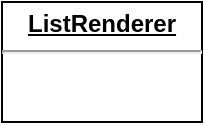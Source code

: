 <mxfile pages="3" scale="1.5" border="20">
    <diagram id="AkeDgYMl-CQd4yx3VcR2" name="ListRenderer">
        <mxGraphModel dx="1453" dy="582" grid="1" gridSize="10" guides="1" tooltips="1" connect="1" arrows="1" fold="1" page="1" pageScale="1" pageWidth="850" pageHeight="1100" math="0" shadow="0">
            <root>
                <mxCell id="tH8uWHNspZ0iLHd8SQDv-0"/>
                <mxCell id="tH8uWHNspZ0iLHd8SQDv-1" parent="tH8uWHNspZ0iLHd8SQDv-0"/>
                <mxCell id="tH8uWHNspZ0iLHd8SQDv-2" value="&lt;p style=&quot;margin: 0px ; margin-top: 4px ; text-align: center ; text-decoration: underline&quot;&gt;&lt;b&gt;ListRenderer&lt;/b&gt;&lt;/p&gt;&lt;hr&gt;&lt;p style=&quot;margin: 0px ; margin-left: 8px&quot;&gt;&lt;br&gt;&lt;/p&gt;" style="verticalAlign=top;align=left;overflow=fill;fontSize=12;fontFamily=Helvetica;html=1;" parent="tH8uWHNspZ0iLHd8SQDv-1" vertex="1">
                    <mxGeometry x="-475" y="370" width="100" height="60" as="geometry"/>
                </mxCell>
            </root>
        </mxGraphModel>
    </diagram>
    <diagram id="P-ImBeFdiev_GKO58PNn" name="One Sorting">
        <mxGraphModel dx="1453" dy="582" grid="1" gridSize="10" guides="1" tooltips="1" connect="1" arrows="1" fold="1" page="1" pageScale="1" pageWidth="850" pageHeight="1100" math="0" shadow="0">
            <root>
                <mxCell id="0GSc0xONjXPWbdSmH4Tp-0"/>
                <mxCell id="0GSc0xONjXPWbdSmH4Tp-1" parent="0GSc0xONjXPWbdSmH4Tp-0"/>
                <mxCell id="0GSc0xONjXPWbdSmH4Tp-2" value="&lt;p style=&quot;margin: 0px ; margin-top: 4px ; text-align: center ; text-decoration: underline&quot;&gt;&lt;b&gt;ListRenderer&lt;/b&gt;&lt;/p&gt;&lt;hr&gt;&lt;p style=&quot;margin: 0px ; margin-left: 8px&quot;&gt;&lt;br&gt;&lt;/p&gt;" style="verticalAlign=top;align=left;overflow=fill;fontSize=12;fontFamily=Helvetica;html=1;" parent="0GSc0xONjXPWbdSmH4Tp-1" vertex="1">
                    <mxGeometry x="-490" y="310" width="100" height="60" as="geometry"/>
                </mxCell>
                <mxCell id="L6yZoUYN39uGh-JWpyEW-0" value="&lt;p style=&quot;margin: 0px ; margin-top: 4px ; text-align: center ; text-decoration: underline&quot;&gt;&lt;b&gt;SortAlphabetically&lt;/b&gt;&lt;/p&gt;&lt;hr&gt;&lt;p style=&quot;margin: 0px ; margin-left: 8px&quot;&gt;&lt;br&gt;&lt;/p&gt;" style="verticalAlign=top;align=left;overflow=fill;fontSize=12;fontFamily=Helvetica;html=1;" parent="0GSc0xONjXPWbdSmH4Tp-1" vertex="1">
                    <mxGeometry x="-290" y="310" width="140" height="60" as="geometry"/>
                </mxCell>
                <mxCell id="o4kH0auv0na74r5OHCzV-0" value="" style="endArrow=open;endSize=12;dashed=1;html=1;exitX=1;exitY=0.5;exitDx=0;exitDy=0;entryX=0;entryY=0.5;entryDx=0;entryDy=0;" parent="0GSc0xONjXPWbdSmH4Tp-1" target="L6yZoUYN39uGh-JWpyEW-0" edge="1">
                    <mxGeometry width="160" relative="1" as="geometry">
                        <mxPoint x="-390" y="340" as="sourcePoint"/>
                        <mxPoint x="-310" y="340" as="targetPoint"/>
                    </mxGeometry>
                </mxCell>
            </root>
        </mxGraphModel>
    </diagram>
    <diagram name="Two sortings" id="__kJzXjlMiDe7z_AC9J9">
        <mxGraphModel dx="1453" dy="582" grid="1" gridSize="10" guides="1" tooltips="1" connect="1" arrows="1" fold="1" page="1" pageScale="1" pageWidth="850" pageHeight="1100" math="0" shadow="0">
            <root>
                <mxCell id="F1u2UOZoYhd6gfb91Izn-0"/>
                <mxCell id="F1u2UOZoYhd6gfb91Izn-1" parent="F1u2UOZoYhd6gfb91Izn-0"/>
                <mxCell id="F1u2UOZoYhd6gfb91Izn-2" value="&lt;p style=&quot;margin: 0px ; margin-top: 4px ; text-align: center ; text-decoration: underline&quot;&gt;&lt;b&gt;ListRenderer&lt;/b&gt;&lt;/p&gt;&lt;hr&gt;&lt;p style=&quot;margin: 0px ; margin-left: 8px&quot;&gt;&lt;br&gt;&lt;/p&gt;" style="verticalAlign=top;align=left;overflow=fill;fontSize=12;fontFamily=Helvetica;html=1;" parent="F1u2UOZoYhd6gfb91Izn-1" vertex="1">
                    <mxGeometry x="-490" y="310" width="100" height="60" as="geometry"/>
                </mxCell>
                <mxCell id="F1u2UOZoYhd6gfb91Izn-3" value="&lt;p style=&quot;margin: 0px ; margin-top: 4px ; text-align: center ; text-decoration: underline&quot;&gt;&lt;b&gt;SortAlphabetically&lt;/b&gt;&lt;/p&gt;&lt;hr&gt;&lt;p style=&quot;margin: 0px ; margin-left: 8px&quot;&gt;&lt;br&gt;&lt;/p&gt;" style="verticalAlign=top;align=left;overflow=fill;fontSize=12;fontFamily=Helvetica;html=1;" parent="F1u2UOZoYhd6gfb91Izn-1" vertex="1">
                    <mxGeometry x="-310" y="250" width="140" height="60" as="geometry"/>
                </mxCell>
                <mxCell id="F1u2UOZoYhd6gfb91Izn-5" value="&lt;p style=&quot;margin: 0px ; margin-top: 4px ; text-align: center ; text-decoration: underline&quot;&gt;&lt;b&gt;SortAlphabetically&lt;/b&gt;&lt;/p&gt;&lt;p style=&quot;margin: 0px ; margin-top: 4px ; text-align: center ; text-decoration: underline&quot;&gt;&lt;b&gt;Descending&lt;/b&gt;&lt;/p&gt;&lt;hr&gt;&lt;p style=&quot;margin: 0px ; margin-left: 8px&quot;&gt;&lt;br&gt;&lt;/p&gt;" style="verticalAlign=top;align=left;overflow=fill;fontSize=12;fontFamily=Helvetica;html=1;" parent="F1u2UOZoYhd6gfb91Izn-1" vertex="1">
                    <mxGeometry x="-310" y="370" width="140" height="80" as="geometry"/>
                </mxCell>
                <mxCell id="aTMrP-WbL4Ci-rnRseBS-0" value="" style="endArrow=open;endSize=12;dashed=1;html=1;exitX=1;exitY=0.5;exitDx=0;exitDy=0;entryX=0;entryY=0.5;entryDx=0;entryDy=0;" parent="F1u2UOZoYhd6gfb91Izn-1" target="F1u2UOZoYhd6gfb91Izn-3" edge="1">
                    <mxGeometry width="160" relative="1" as="geometry">
                        <mxPoint x="-390" y="340" as="sourcePoint"/>
                        <mxPoint x="-290" y="340" as="targetPoint"/>
                    </mxGeometry>
                </mxCell>
                <mxCell id="aTMrP-WbL4Ci-rnRseBS-1" value="" style="endArrow=open;endSize=12;dashed=1;html=1;exitX=1;exitY=0.5;exitDx=0;exitDy=0;entryX=0;entryY=0.5;entryDx=0;entryDy=0;" parent="F1u2UOZoYhd6gfb91Izn-1" source="F1u2UOZoYhd6gfb91Izn-2" target="F1u2UOZoYhd6gfb91Izn-5" edge="1">
                    <mxGeometry width="160" relative="1" as="geometry">
                        <mxPoint x="-380" y="350" as="sourcePoint"/>
                        <mxPoint x="-280" y="350" as="targetPoint"/>
                    </mxGeometry>
                </mxCell>
            </root>
        </mxGraphModel>
    </diagram>
    <diagram name="To interface" id="T_FK8hXwpVeCFLG6ezoU">
        <mxGraphModel dx="1453" dy="582" grid="1" gridSize="10" guides="1" tooltips="1" connect="1" arrows="1" fold="1" page="1" pageScale="1" pageWidth="850" pageHeight="1100" math="0" shadow="0">
            <root>
                <mxCell id="fBWFv04jB9BBrDnjkEw6-0"/>
                <mxCell id="fBWFv04jB9BBrDnjkEw6-1" parent="fBWFv04jB9BBrDnjkEw6-0"/>
                <mxCell id="fBWFv04jB9BBrDnjkEw6-2" value="&lt;p style=&quot;margin: 0px ; margin-top: 4px ; text-align: center ; text-decoration: underline&quot;&gt;&lt;b&gt;ListRenderer&lt;/b&gt;&lt;/p&gt;&lt;hr&gt;&lt;p style=&quot;margin: 0px ; margin-left: 8px&quot;&gt;&lt;br&gt;&lt;/p&gt;" style="verticalAlign=top;align=left;overflow=fill;fontSize=12;fontFamily=Helvetica;html=1;" parent="fBWFv04jB9BBrDnjkEw6-1" vertex="1">
                    <mxGeometry x="-490" y="310" width="100" height="60" as="geometry"/>
                </mxCell>
                <mxCell id="fBWFv04jB9BBrDnjkEw6-3" value="&lt;p style=&quot;margin: 0px ; margin-top: 4px ; text-align: center ; text-decoration: underline&quot;&gt;&lt;b&gt;SortAlphabetically&lt;/b&gt;&lt;/p&gt;&lt;hr&gt;&lt;p style=&quot;margin: 0px ; margin-left: 8px&quot;&gt;&lt;br&gt;&lt;/p&gt;" style="verticalAlign=top;align=left;overflow=fill;fontSize=12;fontFamily=Helvetica;html=1;" parent="fBWFv04jB9BBrDnjkEw6-1" vertex="1">
                    <mxGeometry x="-420" y="430" width="140" height="60" as="geometry"/>
                </mxCell>
                <mxCell id="fBWFv04jB9BBrDnjkEw6-5" value="&lt;p style=&quot;margin: 0px ; margin-top: 4px ; text-align: center ; text-decoration: underline&quot;&gt;&lt;b&gt;SortAlphabetically&lt;/b&gt;&lt;/p&gt;&lt;p style=&quot;margin: 0px ; margin-top: 4px ; text-align: center ; text-decoration: underline&quot;&gt;&lt;b&gt;Descending&lt;/b&gt;&lt;/p&gt;&lt;hr&gt;&lt;p style=&quot;margin: 0px ; margin-left: 8px&quot;&gt;&lt;br&gt;&lt;/p&gt;" style="verticalAlign=top;align=left;overflow=fill;fontSize=12;fontFamily=Helvetica;html=1;" parent="fBWFv04jB9BBrDnjkEw6-1" vertex="1">
                    <mxGeometry x="-190" y="420" width="140" height="80" as="geometry"/>
                </mxCell>
                <mxCell id="fBWFv04jB9BBrDnjkEw6-7" value="«interface»&lt;br&gt;&lt;b&gt;Sorter&lt;/b&gt;" style="html=1;" parent="fBWFv04jB9BBrDnjkEw6-1" vertex="1">
                    <mxGeometry x="-290" y="315" width="110" height="50" as="geometry"/>
                </mxCell>
                <mxCell id="fBWFv04jB9BBrDnjkEw6-8" value="" style="endArrow=block;dashed=1;endFill=0;endSize=12;html=1;exitX=0.5;exitY=0;exitDx=0;exitDy=0;entryX=0.25;entryY=1;entryDx=0;entryDy=0;" parent="fBWFv04jB9BBrDnjkEw6-1" source="fBWFv04jB9BBrDnjkEw6-3" target="fBWFv04jB9BBrDnjkEw6-7" edge="1">
                    <mxGeometry width="160" relative="1" as="geometry">
                        <mxPoint x="-390" y="300" as="sourcePoint"/>
                        <mxPoint x="-235" y="370" as="targetPoint"/>
                        <Array as="points">
                            <mxPoint x="-350" y="400"/>
                            <mxPoint x="-262" y="400"/>
                        </Array>
                    </mxGeometry>
                </mxCell>
                <mxCell id="fBWFv04jB9BBrDnjkEw6-9" value="" style="endArrow=block;dashed=1;endFill=0;endSize=12;html=1;exitX=0.5;exitY=0;exitDx=0;exitDy=0;entryX=0.75;entryY=1;entryDx=0;entryDy=0;" parent="fBWFv04jB9BBrDnjkEw6-1" source="fBWFv04jB9BBrDnjkEw6-5" target="fBWFv04jB9BBrDnjkEw6-7" edge="1">
                    <mxGeometry width="160" relative="1" as="geometry">
                        <mxPoint x="-390" y="300" as="sourcePoint"/>
                        <mxPoint x="-230" y="300" as="targetPoint"/>
                        <Array as="points">
                            <mxPoint x="-120" y="400"/>
                            <mxPoint x="-207" y="400"/>
                        </Array>
                    </mxGeometry>
                </mxCell>
                <mxCell id="fBWFv04jB9BBrDnjkEw6-10" value="" style="endArrow=open;endSize=12;dashed=1;html=1;exitX=1;exitY=0.5;exitDx=0;exitDy=0;entryX=0;entryY=0.5;entryDx=0;entryDy=0;" parent="fBWFv04jB9BBrDnjkEw6-1" source="fBWFv04jB9BBrDnjkEw6-2" target="fBWFv04jB9BBrDnjkEw6-7" edge="1">
                    <mxGeometry width="160" relative="1" as="geometry">
                        <mxPoint x="-500" y="540" as="sourcePoint"/>
                        <mxPoint x="-340" y="540" as="targetPoint"/>
                    </mxGeometry>
                </mxCell>
            </root>
        </mxGraphModel>
    </diagram>
</mxfile>